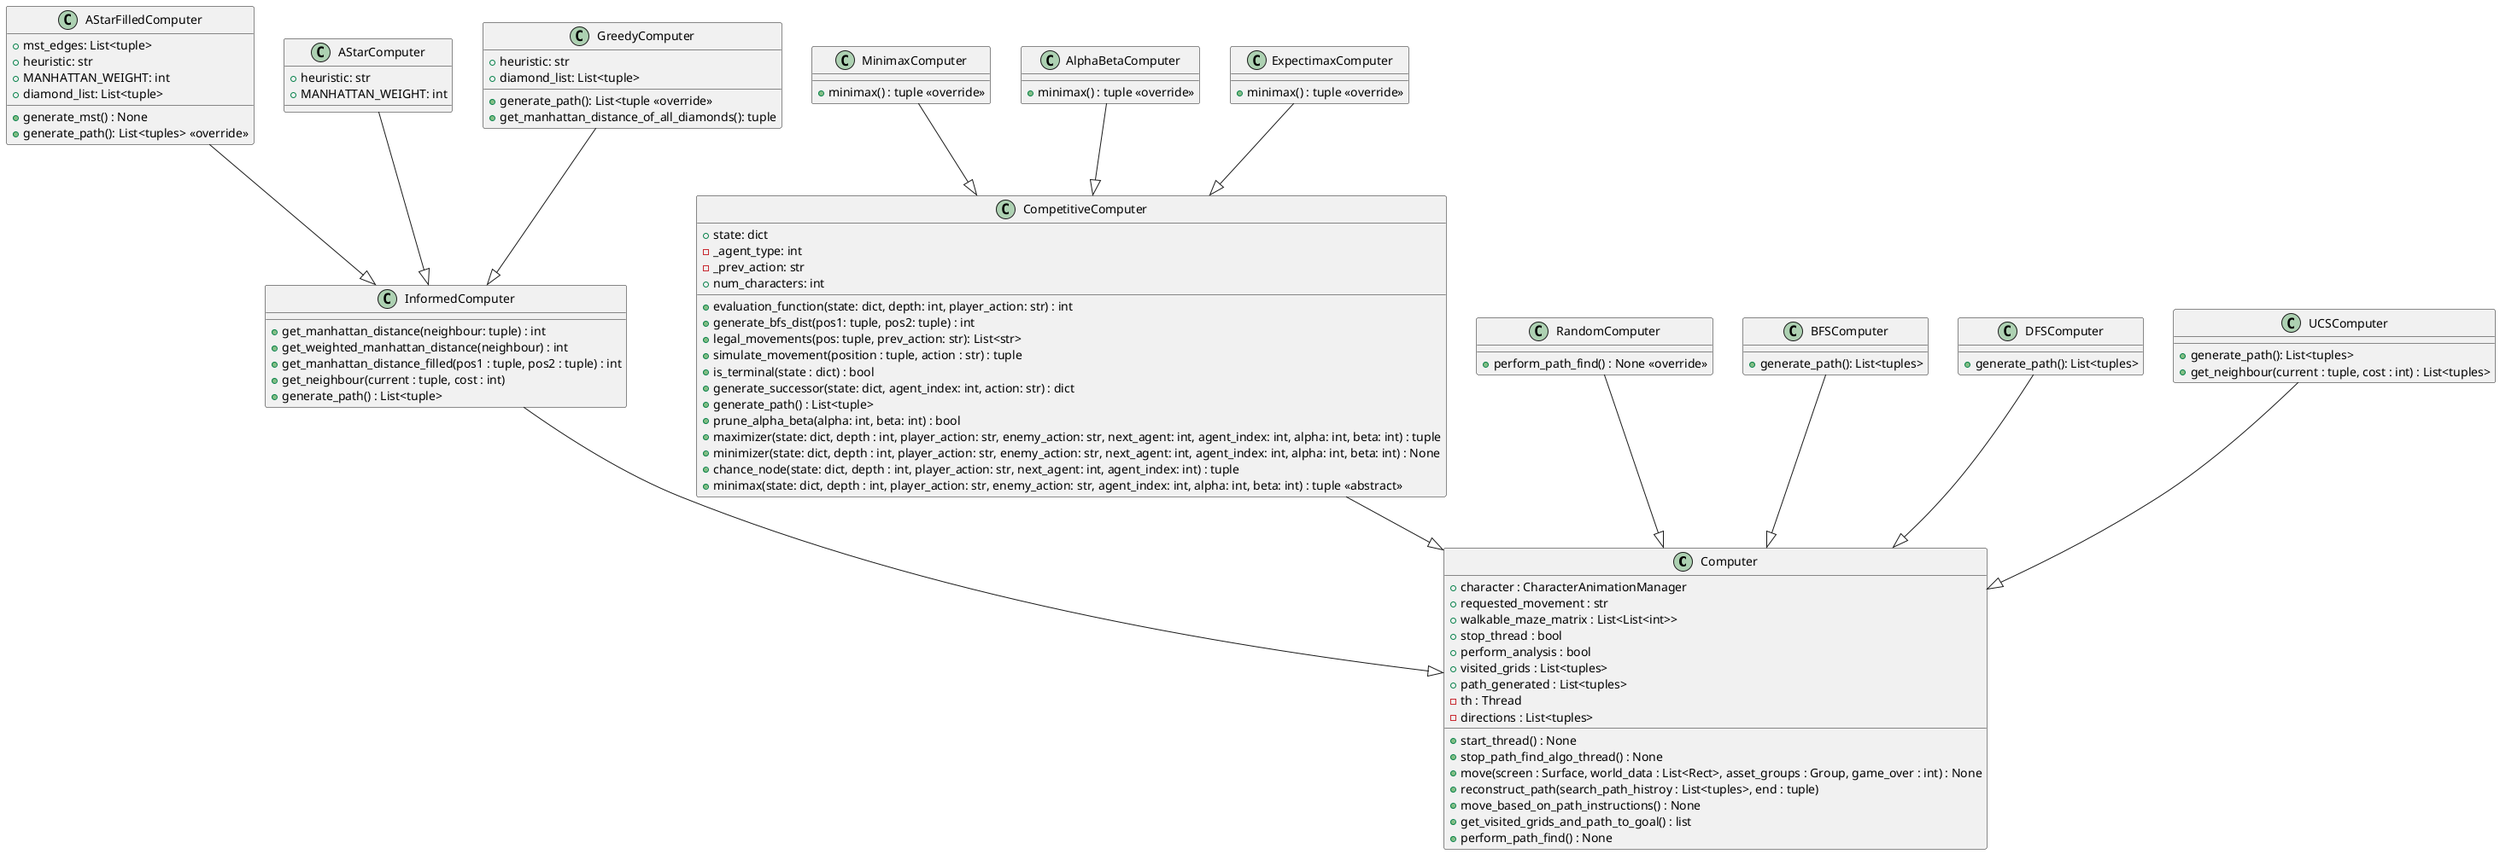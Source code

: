 @startuml Maze
class Computer {
    + character : CharacterAnimationManager
    + requested_movement : str
    + walkable_maze_matrix : List<List<int>>
    + stop_thread : bool
    + perform_analysis : bool
    + visited_grids : List<tuples>
    + path_generated : List<tuples>
    - th : Thread
    - directions : List<tuples>

    + start_thread() : None
    + stop_path_find_algo_thread() : None
    + move(screen : Surface, world_data : List<Rect>, asset_groups : Group, game_over : int) : None
    + reconstruct_path(search_path_histroy : List<tuples>, end : tuple)
    + move_based_on_path_instructions() : None
    + get_visited_grids_and_path_to_goal() : list
    + perform_path_find() : None
}

class InformedComputer {
    + get_manhattan_distance(neighbour: tuple) : int
    + get_weighted_manhattan_distance(neighbour) : int
    + get_manhattan_distance_filled(pos1 : tuple, pos2 : tuple) : int
    + get_neighbour(current : tuple, cost : int)
    + generate_path() : List<tuple>
}

class CompetitiveComputer {
    + state: dict
    - _agent_type: int
    - _prev_action: str
    + num_characters: int

    + evaluation_function(state: dict, depth: int, player_action: str) : int
    + generate_bfs_dist(pos1: tuple, pos2: tuple) : int
    + legal_movements(pos: tuple, prev_action: str): List<str>
    + simulate_movement(position : tuple, action : str) : tuple
    + is_terminal(state : dict) : bool
    + generate_successor(state: dict, agent_index: int, action: str) : dict
    + generate_path() : List<tuple>
    + prune_alpha_beta(alpha: int, beta: int) : bool 
    + maximizer(state: dict, depth : int, player_action: str, enemy_action: str, next_agent: int, agent_index: int, alpha: int, beta: int) : tuple
    + minimizer(state: dict, depth : int, player_action: str, enemy_action: str, next_agent: int, agent_index: int, alpha: int, beta: int) : None
    + chance_node(state: dict, depth : int, player_action: str, next_agent: int, agent_index: int) : tuple
    + minimax(state: dict, depth : int, player_action: str, enemy_action: str, agent_index: int, alpha: int, beta: int) : tuple <<abstract>>

}

class RandomComputer {
    + perform_path_find() : None <<override>>
}

class BFSComputer {
    + generate_path(): List<tuples>
}

class DFSComputer {
    + generate_path(): List<tuples>
}

class UCSComputer {
    + generate_path(): List<tuples>
    + get_neighbour(current : tuple, cost : int) : List<tuples>
}

class AStarFilledComputer {
    + mst_edges: List<tuple>
    + heuristic: str
    + MANHATTAN_WEIGHT: int
    + diamond_list: List<tuple>

    + generate_mst() : None
    + generate_path(): List<tuples> <<override>>
}

class AStarComputer {
    + heuristic: str
    + MANHATTAN_WEIGHT: int
}

class GreedyComputer {
    + heuristic: str
    + diamond_list: List<tuple>
    
    + generate_path(): List<tuple <<override>>
    + get_manhattan_distance_of_all_diamonds(): tuple
}

class MinimaxComputer {
    + minimax() : tuple <<override>>
}

class AlphaBetaComputer {
    + minimax() : tuple <<override>>
}

class ExpectimaxComputer {
    + minimax() : tuple <<override>>
}

RandomComputer --|> Computer
BFSComputer --|> Computer
DFSComputer --|> Computer
UCSComputer --|> Computer
InformedComputer --|> Computer
CompetitiveComputer --|> Computer
AStarComputer --|> InformedComputer
AStarFilledComputer --|> InformedComputer
GreedyComputer --|> InformedComputer
MinimaxComputer --|> CompetitiveComputer
AlphaBetaComputer --|> CompetitiveComputer
ExpectimaxComputer --|> CompetitiveComputer
@enduml